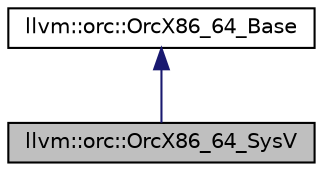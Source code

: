 digraph "llvm::orc::OrcX86_64_SysV"
{
 // LATEX_PDF_SIZE
  bgcolor="transparent";
  edge [fontname="Helvetica",fontsize="10",labelfontname="Helvetica",labelfontsize="10"];
  node [fontname="Helvetica",fontsize="10",shape="box"];
  Node1 [label="llvm::orc::OrcX86_64_SysV",height=0.2,width=0.4,color="black", fillcolor="grey75", style="filled", fontcolor="black",tooltip="X86_64 support for SysV ABI (Linux, MacOSX)."];
  Node2 -> Node1 [dir="back",color="midnightblue",fontsize="10",style="solid",fontname="Helvetica"];
  Node2 [label="llvm::orc::OrcX86_64_Base",height=0.2,width=0.4,color="black",URL="$classllvm_1_1orc_1_1OrcX86__64__Base.html",tooltip="X86_64 code that's common to all ABIs."];
}
